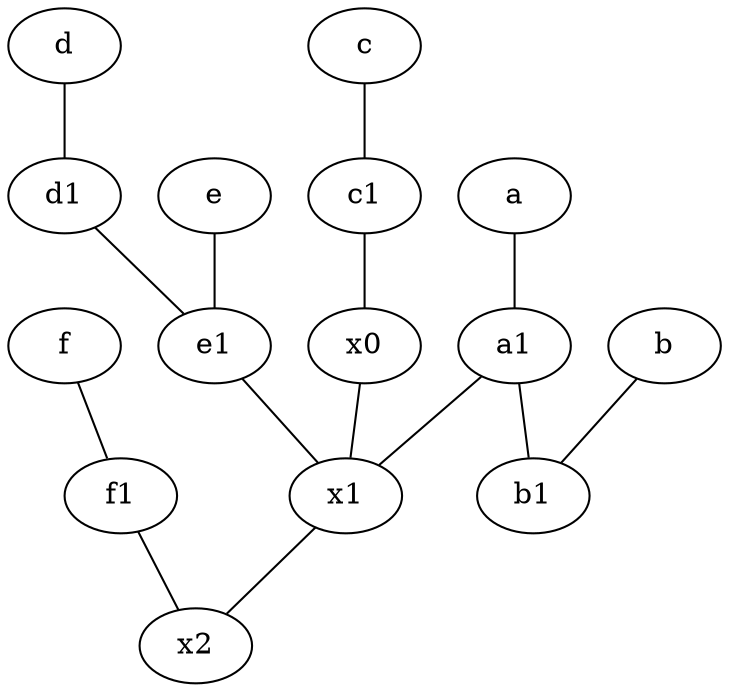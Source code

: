 graph {
	node [labelfontsize=50]
	x2 [labelfontsize=50]
	f1 [labelfontsize=50 pos="3,8!"]
	e1 [labelfontsize=50 pos="7,7!"]
	c1 [labelfontsize=50 pos="4.5,3!"]
	x0 [labelfontsize=50]
	d1 [labelfontsize=50 pos="3,5!"]
	b1 [labelfontsize=50 pos="9,4!"]
	a [labelfontsize=50 pos="8,2!"]
	x1 [labelfontsize=50]
	a1 [labelfontsize=50 pos="8,3!"]
	a1 -- x1
	c1 -- x0
	d1 -- e1
	c -- c1
	a1 -- b1
	a -- a1
	x1 -- x2
	f1 -- x2
	f -- f1
	d -- d1
	b -- b1
	x0 -- x1
	e -- e1
	e1 -- x1
}
